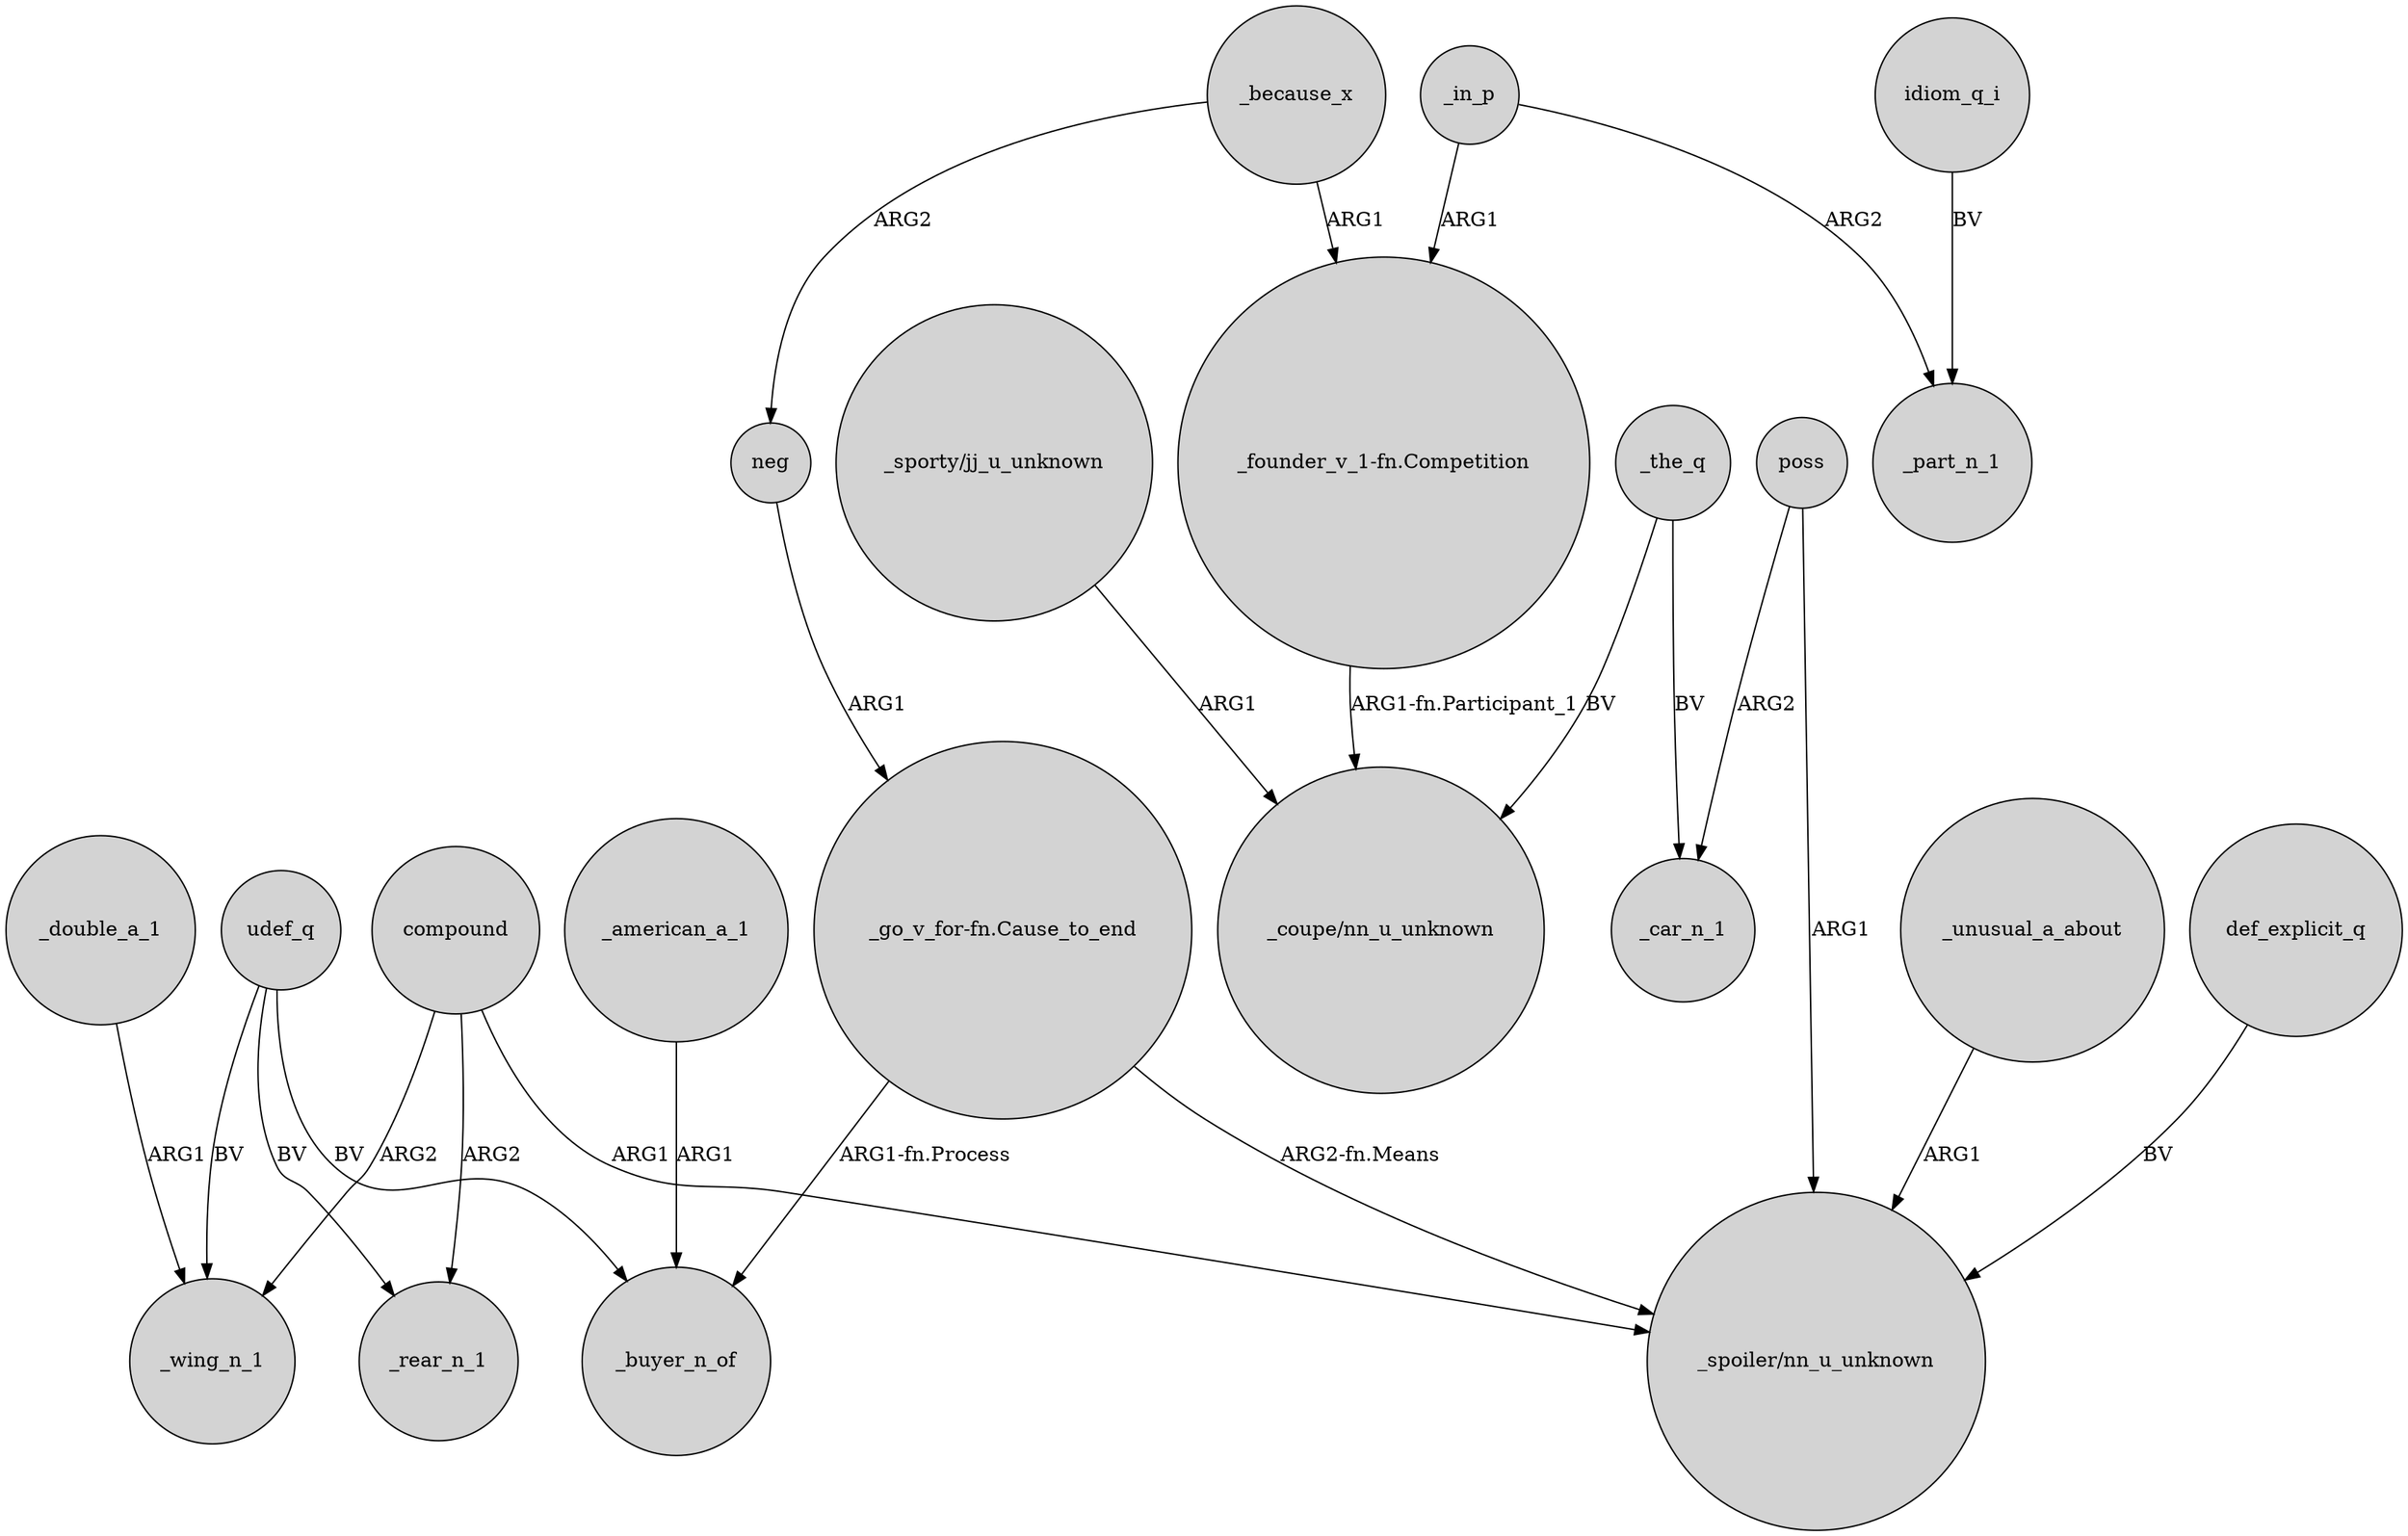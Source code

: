 digraph {
	node [shape=circle style=filled]
	udef_q -> _rear_n_1 [label=BV]
	_in_p -> "_founder_v_1-fn.Competition" [label=ARG1]
	def_explicit_q -> "_spoiler/nn_u_unknown" [label=BV]
	udef_q -> _buyer_n_of [label=BV]
	"_go_v_for-fn.Cause_to_end" -> _buyer_n_of [label="ARG1-fn.Process"]
	_american_a_1 -> _buyer_n_of [label=ARG1]
	compound -> _wing_n_1 [label=ARG2]
	poss -> "_spoiler/nn_u_unknown" [label=ARG1]
	_unusual_a_about -> "_spoiler/nn_u_unknown" [label=ARG1]
	_double_a_1 -> _wing_n_1 [label=ARG1]
	"_sporty/jj_u_unknown" -> "_coupe/nn_u_unknown" [label=ARG1]
	_because_x -> "_founder_v_1-fn.Competition" [label=ARG1]
	udef_q -> _wing_n_1 [label=BV]
	poss -> _car_n_1 [label=ARG2]
	_in_p -> _part_n_1 [label=ARG2]
	"_founder_v_1-fn.Competition" -> "_coupe/nn_u_unknown" [label="ARG1-fn.Participant_1"]
	neg -> "_go_v_for-fn.Cause_to_end" [label=ARG1]
	compound -> "_spoiler/nn_u_unknown" [label=ARG1]
	_the_q -> "_coupe/nn_u_unknown" [label=BV]
	_the_q -> _car_n_1 [label=BV]
	idiom_q_i -> _part_n_1 [label=BV]
	compound -> _rear_n_1 [label=ARG2]
	"_go_v_for-fn.Cause_to_end" -> "_spoiler/nn_u_unknown" [label="ARG2-fn.Means"]
	_because_x -> neg [label=ARG2]
}
